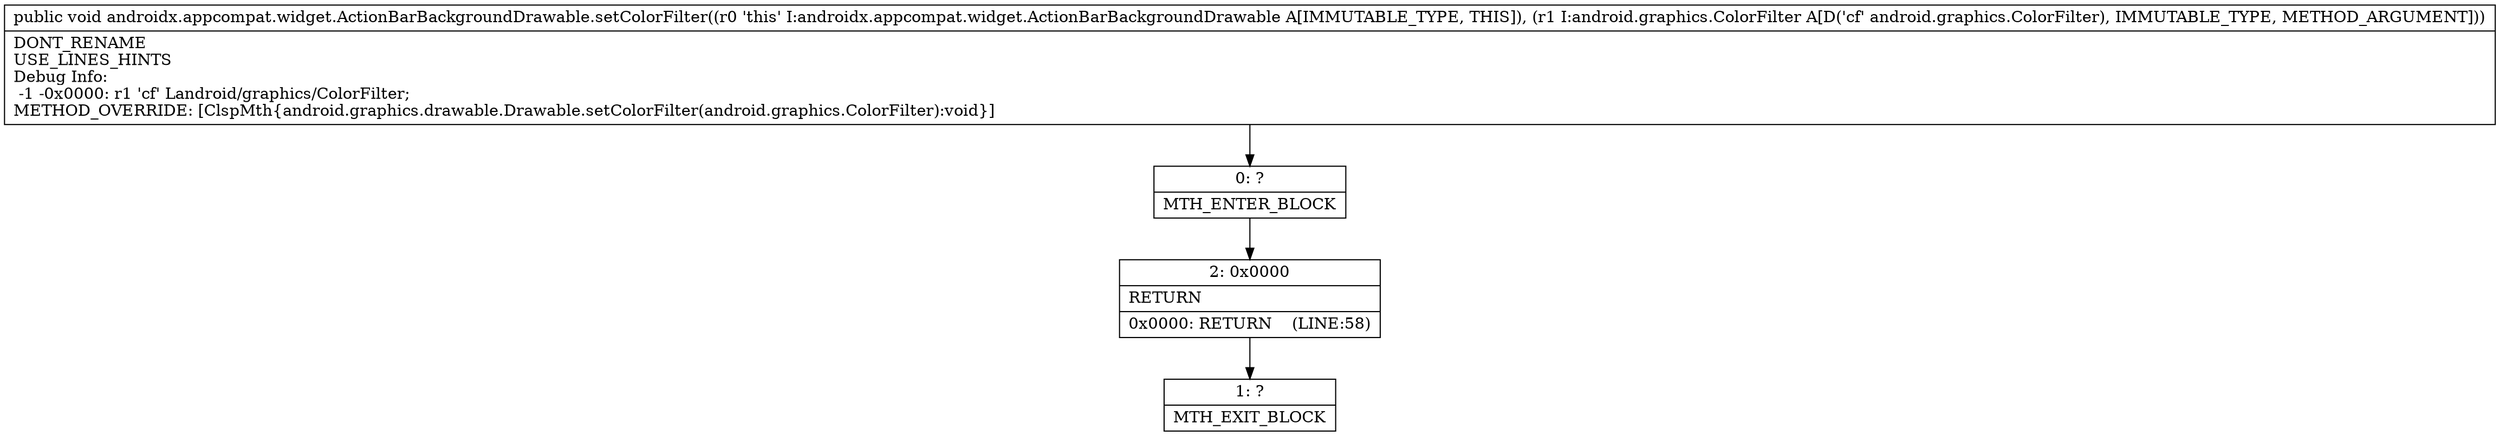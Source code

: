 digraph "CFG forandroidx.appcompat.widget.ActionBarBackgroundDrawable.setColorFilter(Landroid\/graphics\/ColorFilter;)V" {
Node_0 [shape=record,label="{0\:\ ?|MTH_ENTER_BLOCK\l}"];
Node_2 [shape=record,label="{2\:\ 0x0000|RETURN\l|0x0000: RETURN    (LINE:58)\l}"];
Node_1 [shape=record,label="{1\:\ ?|MTH_EXIT_BLOCK\l}"];
MethodNode[shape=record,label="{public void androidx.appcompat.widget.ActionBarBackgroundDrawable.setColorFilter((r0 'this' I:androidx.appcompat.widget.ActionBarBackgroundDrawable A[IMMUTABLE_TYPE, THIS]), (r1 I:android.graphics.ColorFilter A[D('cf' android.graphics.ColorFilter), IMMUTABLE_TYPE, METHOD_ARGUMENT]))  | DONT_RENAME\lUSE_LINES_HINTS\lDebug Info:\l  \-1 \-0x0000: r1 'cf' Landroid\/graphics\/ColorFilter;\lMETHOD_OVERRIDE: [ClspMth\{android.graphics.drawable.Drawable.setColorFilter(android.graphics.ColorFilter):void\}]\l}"];
MethodNode -> Node_0;Node_0 -> Node_2;
Node_2 -> Node_1;
}

